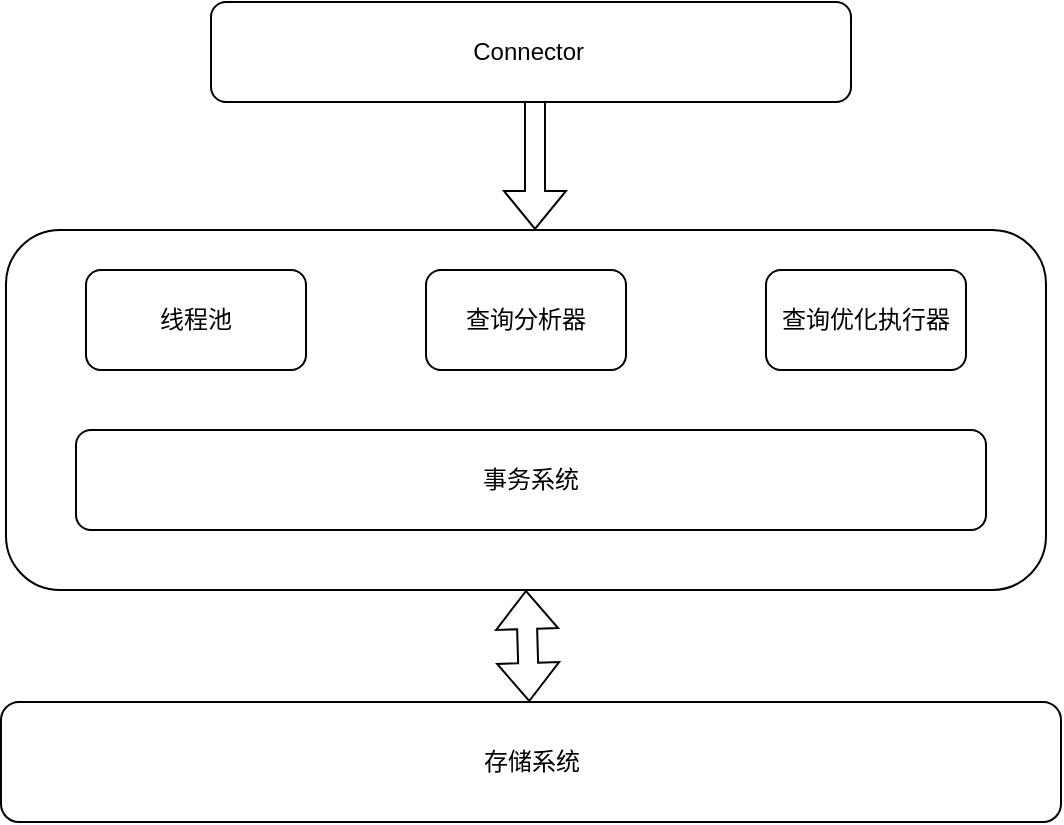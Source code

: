 <mxfile version="21.6.8" type="github">
  <diagram id="nd12AspO68LySFYJDvHo" name="第 1 页">
    <mxGraphModel dx="2074" dy="1124" grid="1" gridSize="10" guides="1" tooltips="1" connect="1" arrows="1" fold="1" page="1" pageScale="1" pageWidth="827" pageHeight="1169" math="0" shadow="0">
      <root>
        <mxCell id="0" />
        <mxCell id="1" parent="0" />
        <mxCell id="Csv7fHlcBsPj_ocWIDqv-10" value="" style="edgeStyle=orthogonalEdgeStyle;rounded=0;orthogonalLoop=1;jettySize=auto;html=1;shape=flexArrow;strokeWidth=1;" edge="1" parent="1">
          <mxGeometry relative="1" as="geometry">
            <mxPoint x="474.5" y="300" as="sourcePoint" />
            <mxPoint x="474.5" y="384" as="targetPoint" />
          </mxGeometry>
        </mxCell>
        <mxCell id="Csv7fHlcBsPj_ocWIDqv-1" value="Connector&amp;nbsp;" style="rounded=1;whiteSpace=wrap;html=1;" vertex="1" parent="1">
          <mxGeometry x="312.5" y="270" width="320" height="50" as="geometry" />
        </mxCell>
        <mxCell id="Csv7fHlcBsPj_ocWIDqv-2" value="" style="rounded=1;whiteSpace=wrap;html=1;" vertex="1" parent="1">
          <mxGeometry x="210" y="384" width="520" height="180" as="geometry" />
        </mxCell>
        <mxCell id="Csv7fHlcBsPj_ocWIDqv-3" value="线程池" style="rounded=1;whiteSpace=wrap;html=1;" vertex="1" parent="1">
          <mxGeometry x="250" y="404" width="110" height="50" as="geometry" />
        </mxCell>
        <mxCell id="Csv7fHlcBsPj_ocWIDqv-4" value="查询分析器" style="rounded=1;whiteSpace=wrap;html=1;" vertex="1" parent="1">
          <mxGeometry x="420" y="404" width="100" height="50" as="geometry" />
        </mxCell>
        <mxCell id="Csv7fHlcBsPj_ocWIDqv-6" value="查询优化执行器" style="rounded=1;whiteSpace=wrap;html=1;" vertex="1" parent="1">
          <mxGeometry x="590" y="404" width="100" height="50" as="geometry" />
        </mxCell>
        <mxCell id="Csv7fHlcBsPj_ocWIDqv-7" value="事务系统" style="rounded=1;whiteSpace=wrap;html=1;" vertex="1" parent="1">
          <mxGeometry x="245" y="484" width="455" height="50" as="geometry" />
        </mxCell>
        <mxCell id="Csv7fHlcBsPj_ocWIDqv-8" value="存储系统" style="rounded=1;whiteSpace=wrap;html=1;" vertex="1" parent="1">
          <mxGeometry x="207.5" y="620" width="530" height="60" as="geometry" />
        </mxCell>
        <mxCell id="Csv7fHlcBsPj_ocWIDqv-15" value="" style="shape=flexArrow;endArrow=classic;startArrow=classic;html=1;rounded=0;entryX=0.5;entryY=1;entryDx=0;entryDy=0;" edge="1" parent="1" source="Csv7fHlcBsPj_ocWIDqv-8" target="Csv7fHlcBsPj_ocWIDqv-2">
          <mxGeometry width="100" height="100" relative="1" as="geometry">
            <mxPoint x="246" y="960" as="sourcePoint" />
            <mxPoint x="346" y="860" as="targetPoint" />
          </mxGeometry>
        </mxCell>
      </root>
    </mxGraphModel>
  </diagram>
</mxfile>
